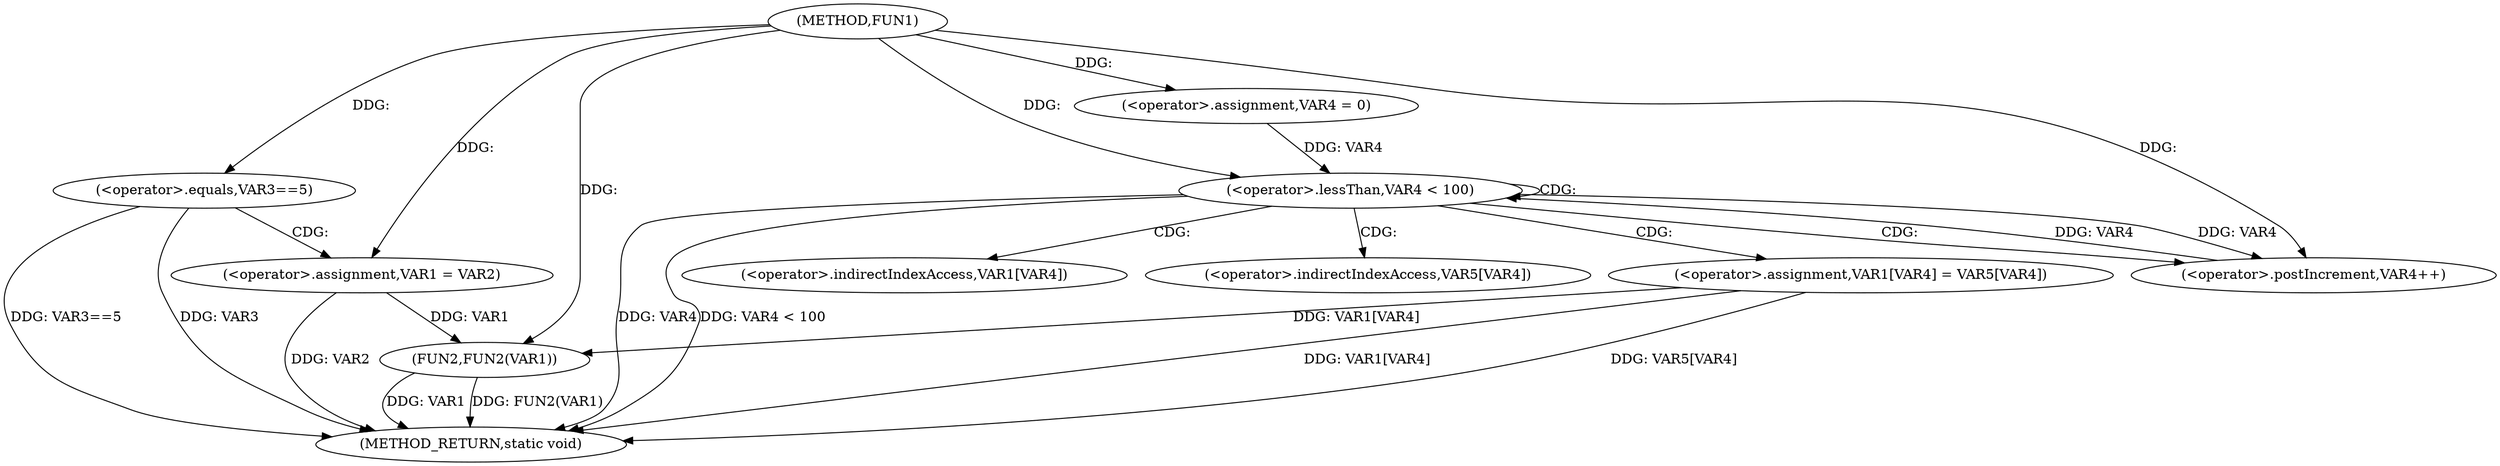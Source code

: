 digraph FUN1 {  
"1000100" [label = "(METHOD,FUN1)" ]
"1000134" [label = "(METHOD_RETURN,static void)" ]
"1000105" [label = "(<operator>.equals,VAR3==5)" ]
"1000109" [label = "(<operator>.assignment,VAR1 = VAR2)" ]
"1000116" [label = "(<operator>.assignment,VAR4 = 0)" ]
"1000119" [label = "(<operator>.lessThan,VAR4 < 100)" ]
"1000122" [label = "(<operator>.postIncrement,VAR4++)" ]
"1000125" [label = "(<operator>.assignment,VAR1[VAR4] = VAR5[VAR4])" ]
"1000132" [label = "(FUN2,FUN2(VAR1))" ]
"1000126" [label = "(<operator>.indirectIndexAccess,VAR1[VAR4])" ]
"1000129" [label = "(<operator>.indirectIndexAccess,VAR5[VAR4])" ]
  "1000125" -> "1000134"  [ label = "DDG: VAR1[VAR4]"] 
  "1000105" -> "1000134"  [ label = "DDG: VAR3==5"] 
  "1000132" -> "1000134"  [ label = "DDG: FUN2(VAR1)"] 
  "1000125" -> "1000134"  [ label = "DDG: VAR5[VAR4]"] 
  "1000132" -> "1000134"  [ label = "DDG: VAR1"] 
  "1000119" -> "1000134"  [ label = "DDG: VAR4"] 
  "1000119" -> "1000134"  [ label = "DDG: VAR4 < 100"] 
  "1000109" -> "1000134"  [ label = "DDG: VAR2"] 
  "1000105" -> "1000134"  [ label = "DDG: VAR3"] 
  "1000100" -> "1000105"  [ label = "DDG: "] 
  "1000100" -> "1000109"  [ label = "DDG: "] 
  "1000100" -> "1000116"  [ label = "DDG: "] 
  "1000116" -> "1000119"  [ label = "DDG: VAR4"] 
  "1000122" -> "1000119"  [ label = "DDG: VAR4"] 
  "1000100" -> "1000119"  [ label = "DDG: "] 
  "1000119" -> "1000122"  [ label = "DDG: VAR4"] 
  "1000100" -> "1000122"  [ label = "DDG: "] 
  "1000125" -> "1000132"  [ label = "DDG: VAR1[VAR4]"] 
  "1000109" -> "1000132"  [ label = "DDG: VAR1"] 
  "1000100" -> "1000132"  [ label = "DDG: "] 
  "1000105" -> "1000109"  [ label = "CDG: "] 
  "1000119" -> "1000129"  [ label = "CDG: "] 
  "1000119" -> "1000125"  [ label = "CDG: "] 
  "1000119" -> "1000119"  [ label = "CDG: "] 
  "1000119" -> "1000122"  [ label = "CDG: "] 
  "1000119" -> "1000126"  [ label = "CDG: "] 
}
